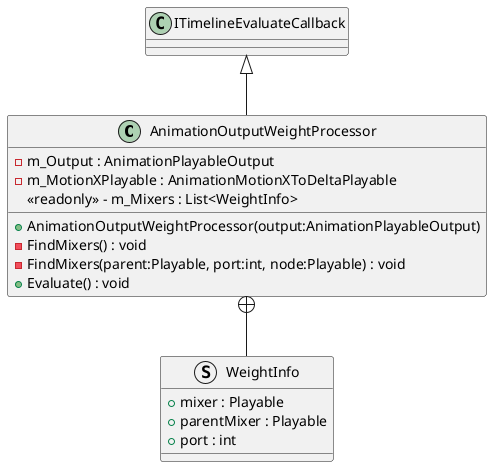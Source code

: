 @startuml
class AnimationOutputWeightProcessor {
    - m_Output : AnimationPlayableOutput
    - m_MotionXPlayable : AnimationMotionXToDeltaPlayable
    <<readonly>> - m_Mixers : List<WeightInfo>
    + AnimationOutputWeightProcessor(output:AnimationPlayableOutput)
    - FindMixers() : void
    - FindMixers(parent:Playable, port:int, node:Playable) : void
    + Evaluate() : void
}
struct WeightInfo {
    + mixer : Playable
    + parentMixer : Playable
    + port : int
}
ITimelineEvaluateCallback <|-- AnimationOutputWeightProcessor
AnimationOutputWeightProcessor +-- WeightInfo
@enduml

